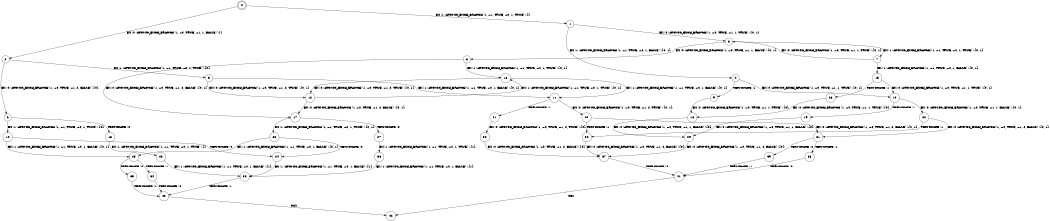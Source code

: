 digraph BCG {
size = "7, 10.5";
center = TRUE;
node [shape = circle];
0 [peripheries = 2];
0 -> 1 [label = "EX !1 !ATOMIC_EXCH_BRANCH (1, +1, TRUE, +0, 1, TRUE) !{}"];
0 -> 2 [label = "EX !0 !ATOMIC_EXCH_BRANCH (1, +0, TRUE, +1, 1, FALSE) !{}"];
1 -> 3 [label = "EX !0 !ATOMIC_EXCH_BRANCH (1, +0, TRUE, +1, 1, TRUE) !{0, 1}"];
1 -> 4 [label = "EX !1 !ATOMIC_EXCH_BRANCH (1, +1, TRUE, +0, 1, FALSE) !{0, 1}"];
2 -> 5 [label = "EX !1 !ATOMIC_EXCH_BRANCH (1, +1, TRUE, +0, 1, TRUE) !{0}"];
2 -> 6 [label = "EX !0 !ATOMIC_EXCH_BRANCH (1, +0, TRUE, +1, 2, FALSE) !{0}"];
3 -> 7 [label = "EX !1 !ATOMIC_EXCH_BRANCH (1, +1, TRUE, +0, 1, TRUE) !{0, 1}"];
3 -> 8 [label = "EX !0 !ATOMIC_EXCH_BRANCH (1, +0, TRUE, +1, 1, FALSE) !{0, 1}"];
4 -> 9 [label = "TERMINATE !1"];
4 -> 10 [label = "EX !0 !ATOMIC_EXCH_BRANCH (1, +0, TRUE, +1, 1, TRUE) !{0, 1}"];
5 -> 11 [label = "EX !1 !ATOMIC_EXCH_BRANCH (1, +1, TRUE, +0, 1, FALSE) !{0, 1}"];
5 -> 12 [label = "EX !0 !ATOMIC_EXCH_BRANCH (1, +0, TRUE, +1, 2, TRUE) !{0, 1}"];
6 -> 13 [label = "TERMINATE !0"];
6 -> 14 [label = "EX !1 !ATOMIC_EXCH_BRANCH (1, +1, TRUE, +0, 1, TRUE) !{0}"];
7 -> 15 [label = "EX !1 !ATOMIC_EXCH_BRANCH (1, +1, TRUE, +0, 1, FALSE) !{0, 1}"];
7 -> 3 [label = "EX !0 !ATOMIC_EXCH_BRANCH (1, +0, TRUE, +1, 1, TRUE) !{0, 1}"];
8 -> 16 [label = "EX !1 !ATOMIC_EXCH_BRANCH (1, +1, TRUE, +0, 1, TRUE) !{0, 1}"];
8 -> 17 [label = "EX !0 !ATOMIC_EXCH_BRANCH (1, +0, TRUE, +1, 2, FALSE) !{0, 1}"];
9 -> 18 [label = "EX !0 !ATOMIC_EXCH_BRANCH (1, +0, TRUE, +1, 1, TRUE) !{0}"];
10 -> 19 [label = "TERMINATE !1"];
10 -> 20 [label = "EX !0 !ATOMIC_EXCH_BRANCH (1, +0, TRUE, +1, 1, FALSE) !{0, 1}"];
11 -> 21 [label = "TERMINATE !1"];
11 -> 22 [label = "EX !0 !ATOMIC_EXCH_BRANCH (1, +0, TRUE, +1, 2, TRUE) !{0, 1}"];
12 -> 16 [label = "EX !1 !ATOMIC_EXCH_BRANCH (1, +1, TRUE, +0, 1, TRUE) !{0, 1}"];
12 -> 17 [label = "EX !0 !ATOMIC_EXCH_BRANCH (1, +0, TRUE, +1, 2, FALSE) !{0, 1}"];
13 -> 23 [label = "EX !1 !ATOMIC_EXCH_BRANCH (1, +1, TRUE, +0, 1, TRUE) !{}"];
14 -> 24 [label = "TERMINATE !0"];
14 -> 25 [label = "EX !1 !ATOMIC_EXCH_BRANCH (1, +1, TRUE, +0, 1, FALSE) !{0, 1}"];
15 -> 26 [label = "TERMINATE !1"];
15 -> 10 [label = "EX !0 !ATOMIC_EXCH_BRANCH (1, +0, TRUE, +1, 1, TRUE) !{0, 1}"];
16 -> 11 [label = "EX !1 !ATOMIC_EXCH_BRANCH (1, +1, TRUE, +0, 1, FALSE) !{0, 1}"];
16 -> 12 [label = "EX !0 !ATOMIC_EXCH_BRANCH (1, +0, TRUE, +1, 2, TRUE) !{0, 1}"];
17 -> 27 [label = "TERMINATE !0"];
17 -> 28 [label = "EX !1 !ATOMIC_EXCH_BRANCH (1, +1, TRUE, +0, 1, TRUE) !{0, 1}"];
18 -> 29 [label = "EX !0 !ATOMIC_EXCH_BRANCH (1, +0, TRUE, +1, 1, FALSE) !{0}"];
19 -> 29 [label = "EX !0 !ATOMIC_EXCH_BRANCH (1, +0, TRUE, +1, 1, FALSE) !{0}"];
20 -> 30 [label = "TERMINATE !1"];
20 -> 31 [label = "EX !0 !ATOMIC_EXCH_BRANCH (1, +0, TRUE, +1, 2, FALSE) !{0, 1}"];
21 -> 32 [label = "EX !0 !ATOMIC_EXCH_BRANCH (1, +0, TRUE, +1, 2, TRUE) !{0}"];
22 -> 30 [label = "TERMINATE !1"];
22 -> 31 [label = "EX !0 !ATOMIC_EXCH_BRANCH (1, +0, TRUE, +1, 2, FALSE) !{0, 1}"];
23 -> 33 [label = "EX !1 !ATOMIC_EXCH_BRANCH (1, +1, TRUE, +0, 1, FALSE) !{1}"];
24 -> 33 [label = "EX !1 !ATOMIC_EXCH_BRANCH (1, +1, TRUE, +0, 1, FALSE) !{1}"];
25 -> 34 [label = "TERMINATE !1"];
25 -> 35 [label = "TERMINATE !0"];
26 -> 18 [label = "EX !0 !ATOMIC_EXCH_BRANCH (1, +0, TRUE, +1, 1, TRUE) !{0}"];
27 -> 36 [label = "EX !1 !ATOMIC_EXCH_BRANCH (1, +1, TRUE, +0, 1, TRUE) !{1}"];
28 -> 24 [label = "TERMINATE !0"];
28 -> 25 [label = "EX !1 !ATOMIC_EXCH_BRANCH (1, +1, TRUE, +0, 1, FALSE) !{0, 1}"];
29 -> 37 [label = "EX !0 !ATOMIC_EXCH_BRANCH (1, +0, TRUE, +1, 2, FALSE) !{0}"];
30 -> 37 [label = "EX !0 !ATOMIC_EXCH_BRANCH (1, +0, TRUE, +1, 2, FALSE) !{0}"];
31 -> 38 [label = "TERMINATE !1"];
31 -> 39 [label = "TERMINATE !0"];
32 -> 37 [label = "EX !0 !ATOMIC_EXCH_BRANCH (1, +0, TRUE, +1, 2, FALSE) !{0}"];
33 -> 40 [label = "TERMINATE !1"];
34 -> 40 [label = "TERMINATE !0"];
35 -> 40 [label = "TERMINATE !1"];
36 -> 33 [label = "EX !1 !ATOMIC_EXCH_BRANCH (1, +1, TRUE, +0, 1, FALSE) !{1}"];
37 -> 41 [label = "TERMINATE !0"];
38 -> 41 [label = "TERMINATE !0"];
39 -> 41 [label = "TERMINATE !1"];
40 -> 42 [label = "exit"];
41 -> 42 [label = "exit"];
}
